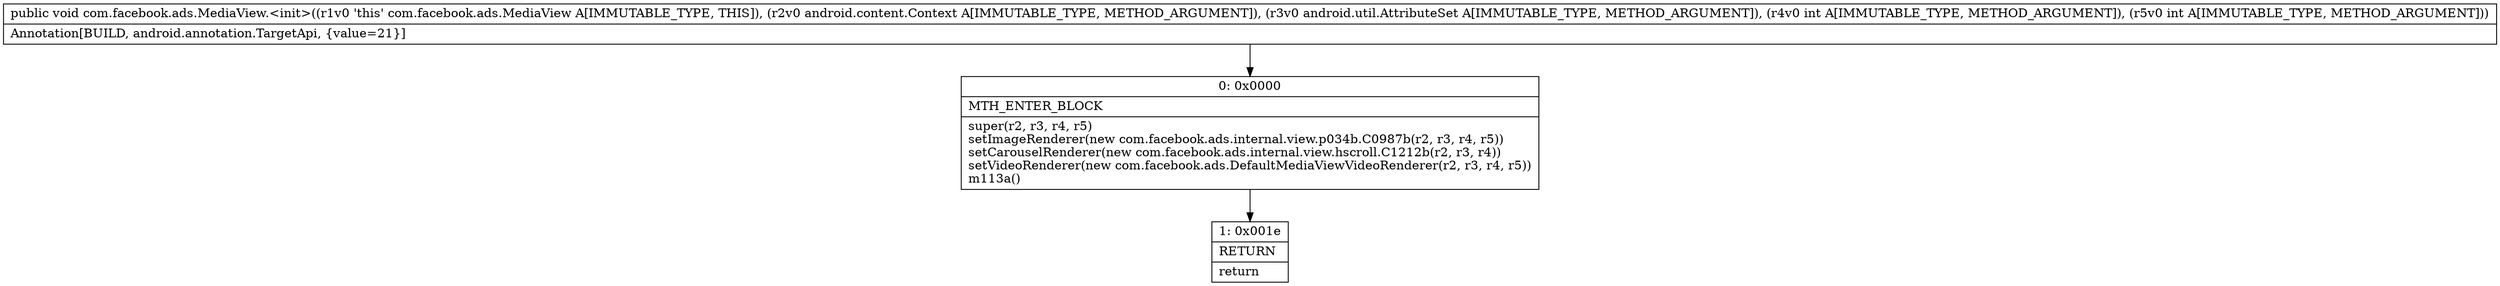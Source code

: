 digraph "CFG forcom.facebook.ads.MediaView.\<init\>(Landroid\/content\/Context;Landroid\/util\/AttributeSet;II)V" {
Node_0 [shape=record,label="{0\:\ 0x0000|MTH_ENTER_BLOCK\l|super(r2, r3, r4, r5)\lsetImageRenderer(new com.facebook.ads.internal.view.p034b.C0987b(r2, r3, r4, r5))\lsetCarouselRenderer(new com.facebook.ads.internal.view.hscroll.C1212b(r2, r3, r4))\lsetVideoRenderer(new com.facebook.ads.DefaultMediaViewVideoRenderer(r2, r3, r4, r5))\lm113a()\l}"];
Node_1 [shape=record,label="{1\:\ 0x001e|RETURN\l|return\l}"];
MethodNode[shape=record,label="{public void com.facebook.ads.MediaView.\<init\>((r1v0 'this' com.facebook.ads.MediaView A[IMMUTABLE_TYPE, THIS]), (r2v0 android.content.Context A[IMMUTABLE_TYPE, METHOD_ARGUMENT]), (r3v0 android.util.AttributeSet A[IMMUTABLE_TYPE, METHOD_ARGUMENT]), (r4v0 int A[IMMUTABLE_TYPE, METHOD_ARGUMENT]), (r5v0 int A[IMMUTABLE_TYPE, METHOD_ARGUMENT]))  | Annotation[BUILD, android.annotation.TargetApi, \{value=21\}]\l}"];
MethodNode -> Node_0;
Node_0 -> Node_1;
}

